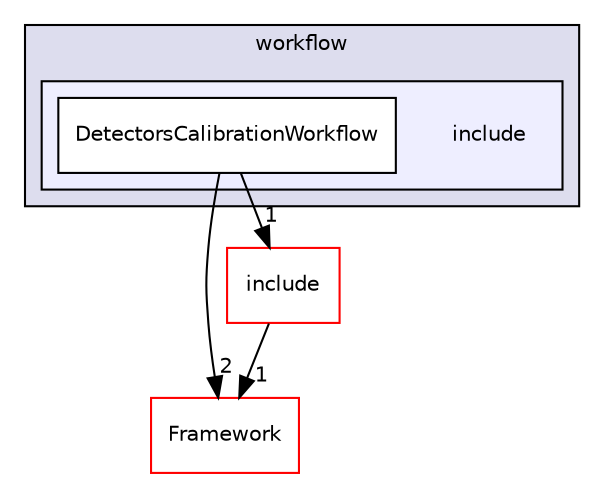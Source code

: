 digraph "/home/travis/build/AliceO2Group/AliceO2/Detectors/Calibration/workflow/include" {
  bgcolor=transparent;
  compound=true
  node [ fontsize="10", fontname="Helvetica"];
  edge [ labelfontsize="10", labelfontname="Helvetica"];
  subgraph clusterdir_bdfab223ab1d11a711a1b62c9e6ee4e4 {
    graph [ bgcolor="#ddddee", pencolor="black", label="workflow" fontname="Helvetica", fontsize="10", URL="dir_bdfab223ab1d11a711a1b62c9e6ee4e4.html"]
  subgraph clusterdir_58feed31c1daa1c00a5529303a74a4e4 {
    graph [ bgcolor="#eeeeff", pencolor="black", label="" URL="dir_58feed31c1daa1c00a5529303a74a4e4.html"];
    dir_58feed31c1daa1c00a5529303a74a4e4 [shape=plaintext label="include"];
    dir_8622467f75257fd29956d454887e3987 [shape=box label="DetectorsCalibrationWorkflow" color="black" fillcolor="white" style="filled" URL="dir_8622467f75257fd29956d454887e3987.html"];
  }
  }
  dir_bcbb2cf9a3d3d83e5515c82071a07177 [shape=box label="Framework" color="red" URL="dir_bcbb2cf9a3d3d83e5515c82071a07177.html"];
  dir_6e09d056829f372c8b60e90fe51dd465 [shape=box label="include" color="red" URL="dir_6e09d056829f372c8b60e90fe51dd465.html"];
  dir_8622467f75257fd29956d454887e3987->dir_bcbb2cf9a3d3d83e5515c82071a07177 [headlabel="2", labeldistance=1.5 headhref="dir_000367_000063.html"];
  dir_8622467f75257fd29956d454887e3987->dir_6e09d056829f372c8b60e90fe51dd465 [headlabel="1", labeldistance=1.5 headhref="dir_000367_000051.html"];
  dir_6e09d056829f372c8b60e90fe51dd465->dir_bcbb2cf9a3d3d83e5515c82071a07177 [headlabel="1", labeldistance=1.5 headhref="dir_000051_000063.html"];
}
